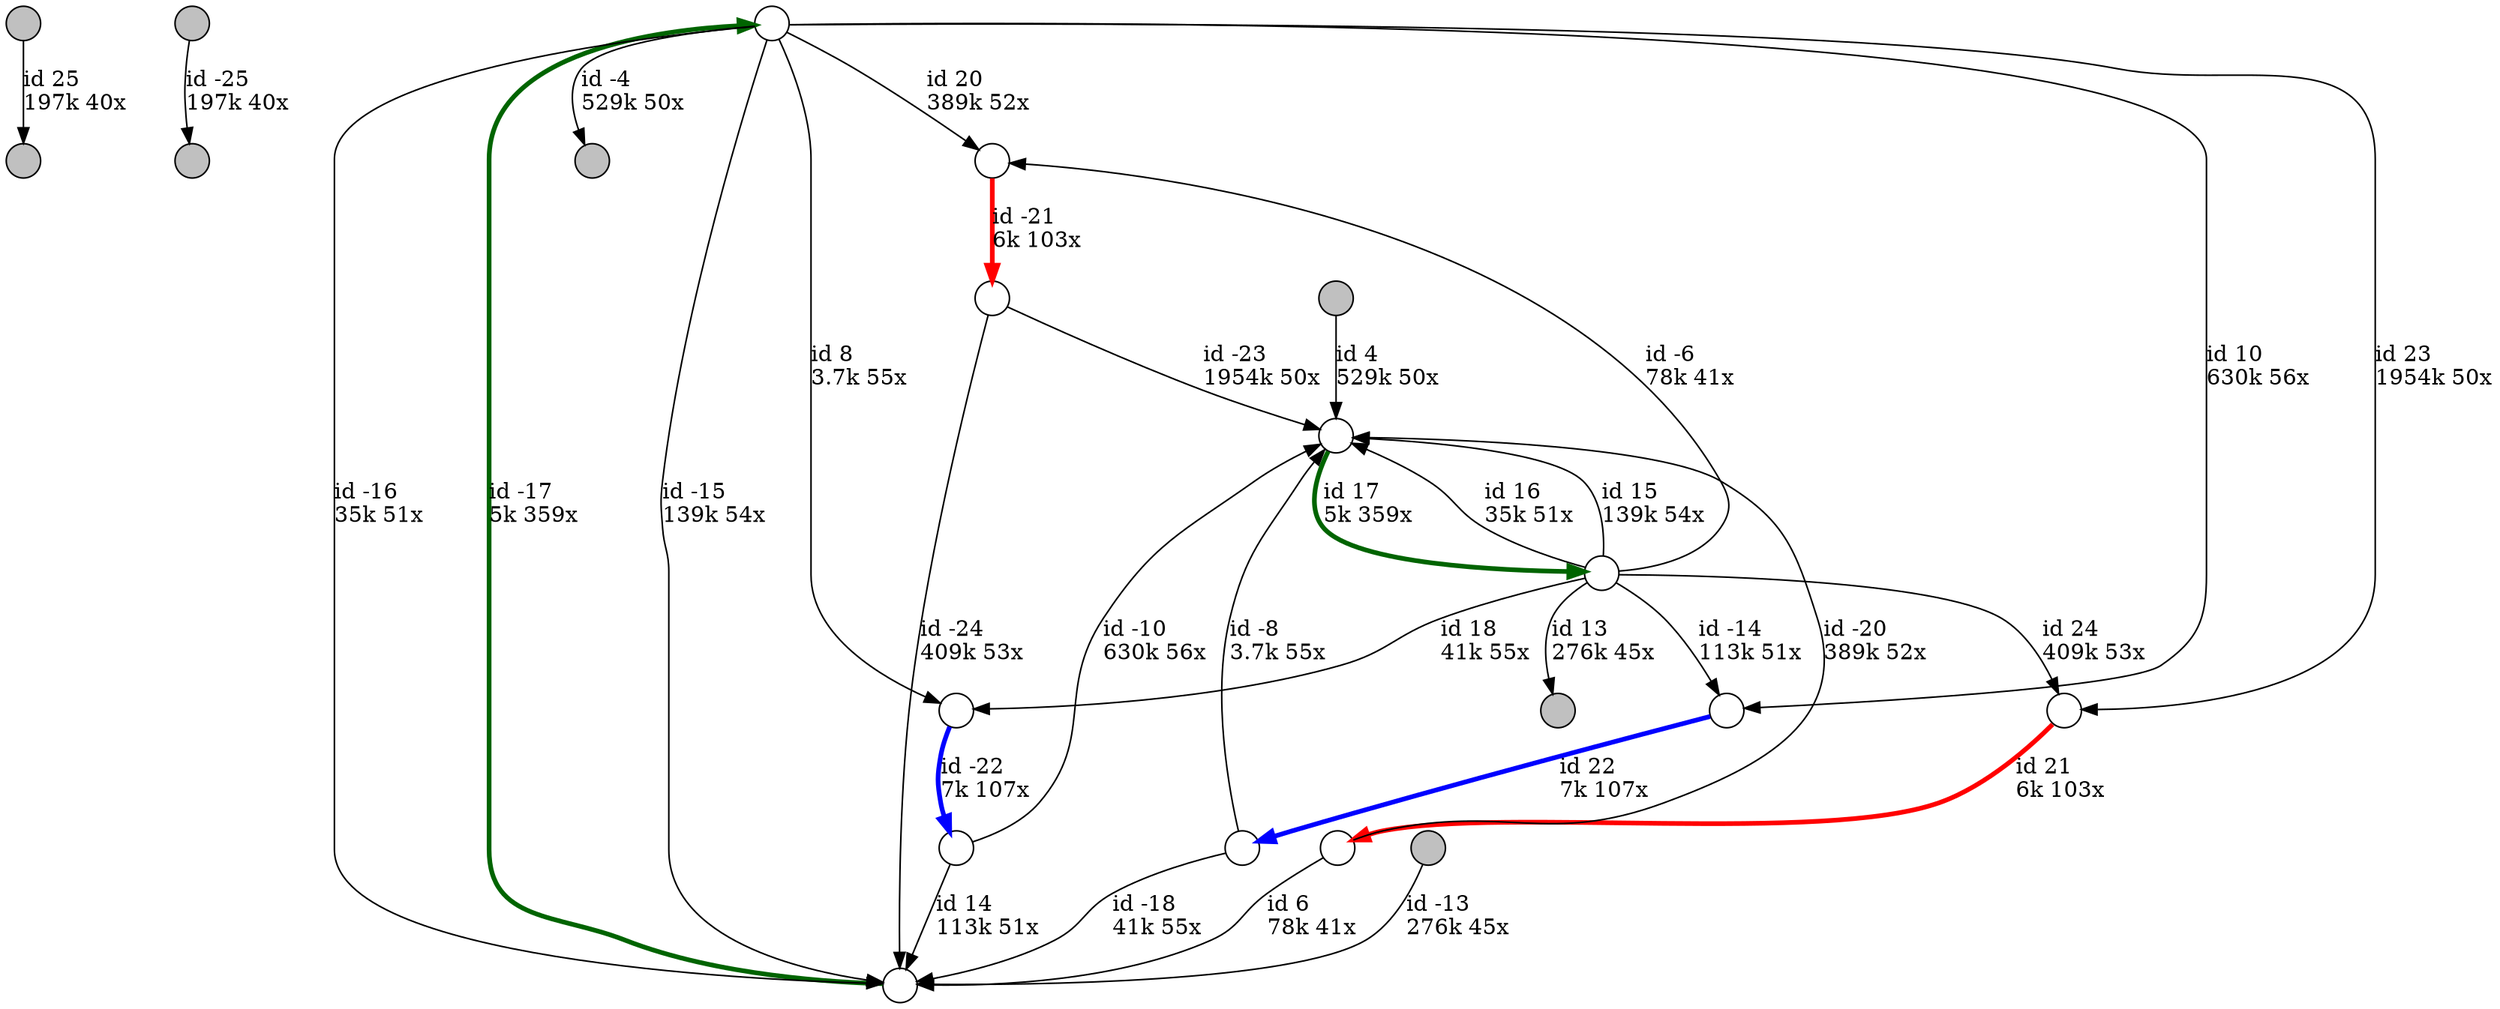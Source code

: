digraph {
nodesep = 0.5;
node [shape = circle, label = "", height = 0.3];
"0" [style = "filled", fillcolor = "grey"];
"1" [style = "filled", fillcolor = "grey"];
"2" [style = "filled", fillcolor = "grey"];
"3" [style = "filled", fillcolor = "grey"];
"4" [style = "filled", fillcolor = "grey"];
"5" [style = "filled", fillcolor = "grey"];
"6" [style = "filled", fillcolor = "grey"];
"7" [style = "filled", fillcolor = "grey"];
"3" -> "1" [label = "id -25\l197k 40x", color = "black"] ;
"0" -> "5" [label = "id 25\l197k 40x", color = "black"] ;
"9" -> "8" [label = "id -24\l409k 53x", color = "black"] ;
"9" -> "10" [label = "id -23\l1954k 50x", color = "black"] ;
"11" -> "9" [label = "id -21\l6k 103x", color = "red" , penwidth = 3] ;
"12" -> "8" [label = "id -18\l41k 55x", color = "black"] ;
"14" -> "13" [label = "id 18\l41k 55x", color = "black"] ;
"8" -> "15" [label = "id -17\l5k 359x", color = "darkgreen" , penwidth = 3] ;
"14" -> "10" [label = "id 16\l35k 51x", color = "black"] ;
"15" -> "8" [label = "id -15\l139k 54x", color = "black"] ;
"14" -> "16" [label = "id -14\l113k 51x", color = "black"] ;
"15" -> "11" [label = "id 20\l389k 52x", color = "black"] ;
"17" -> "8" [label = "id 14\l113k 51x", color = "black"] ;
"13" -> "17" [label = "id -22\l7k 107x", color = "blue" , penwidth = 3] ;
"14" -> "7" [label = "id 13\l276k 45x", color = "black"] ;
"15" -> "18" [label = "id 23\l1954k 50x", color = "black"] ;
"4" -> "8" [label = "id -13\l276k 45x", color = "black"] ;
"6" -> "10" [label = "id 4\l529k 50x", color = "black"] ;
"19" -> "8" [label = "id 6\l78k 41x", color = "black"] ;
"14" -> "11" [label = "id -6\l78k 41x", color = "black"] ;
"10" -> "14" [label = "id 17\l5k 359x", color = "darkgreen" , penwidth = 3] ;
"15" -> "2" [label = "id -4\l529k 50x", color = "black"] ;
"16" -> "12" [label = "id 22\l7k 107x", color = "blue" , penwidth = 3] ;
"15" -> "13" [label = "id 8\l3.7k 55x", color = "black"] ;
"12" -> "10" [label = "id -8\l3.7k 55x", color = "black"] ;
"19" -> "10" [label = "id -20\l389k 52x", color = "black"] ;
"15" -> "16" [label = "id 10\l630k 56x", color = "black"] ;
"14" -> "18" [label = "id 24\l409k 53x", color = "black"] ;
"15" -> "8" [label = "id -16\l35k 51x", color = "black"] ;
"17" -> "10" [label = "id -10\l630k 56x", color = "black"] ;
"14" -> "10" [label = "id 15\l139k 54x", color = "black"] ;
"18" -> "19" [label = "id 21\l6k 103x", color = "red" , penwidth = 3] ;
}

